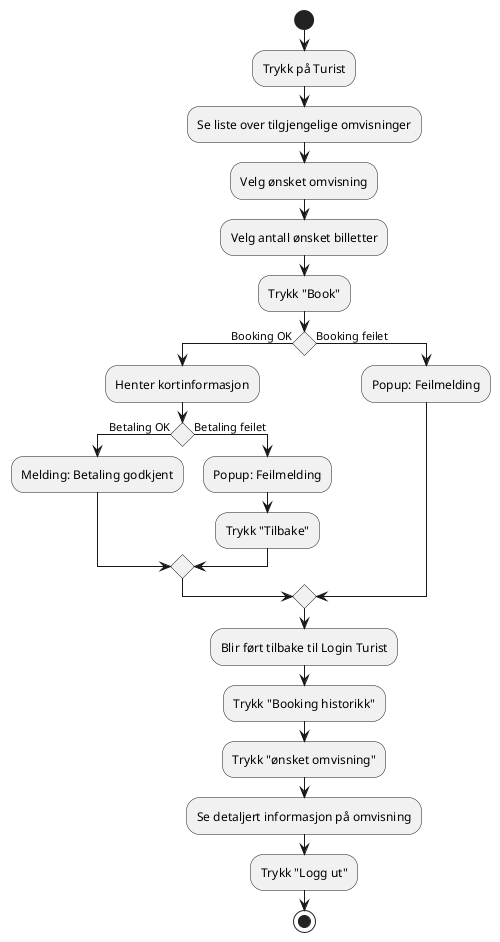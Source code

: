 @startuml
'https://plantuml.com/activity-diagram-beta

start
:Trykk på Turist;
:Se liste over tilgjengelige omvisninger;
:Velg ønsket omvisning;
:Velg antall ønsket billetter;
:Trykk "Book";
if () is (Booking OK) then
  :Henter kortinformasjon;
  if () is (Betaling OK) then
    :Melding: Betaling godkjent;
  else (Betaling feilet)
    :Popup: Feilmelding;
    :Trykk "Tilbake";
  endif
else (Booking feilet)
  :Popup: Feilmelding;
endif
:Blir ført tilbake til Login Turist;
:Trykk "Booking historikk";
:Trykk "ønsket omvisning";
:Se detaljert informasjon på omvisning;
:Trykk "Logg ut";
stop
@enduml
